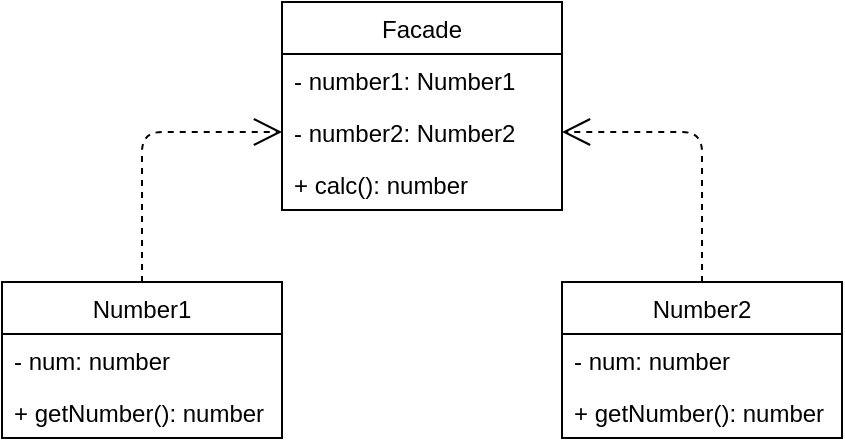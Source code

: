<mxfile>
    <diagram id="sLgraKbR9EJW8pEHfh0k" name="Page-1">
        <mxGraphModel dx="572" dy="420" grid="1" gridSize="10" guides="1" tooltips="1" connect="1" arrows="1" fold="1" page="1" pageScale="1" pageWidth="827" pageHeight="1169" math="0" shadow="0">
            <root>
                <mxCell id="0"/>
                <mxCell id="1" parent="0"/>
                <mxCell id="FwS-BpIj9YdaiwJeMQFm-13" style="edgeStyle=orthogonalEdgeStyle;rounded=0;orthogonalLoop=1;jettySize=auto;html=1;" parent="1" edge="1">
                    <mxGeometry relative="1" as="geometry">
                        <Array as="points">
                            <mxPoint x="423" y="120"/>
                            <mxPoint x="423" y="120"/>
                        </Array>
                        <mxPoint x="423" y="140" as="sourcePoint"/>
                    </mxGeometry>
                </mxCell>
                <mxCell id="FwS-BpIj9YdaiwJeMQFm-17" style="edgeStyle=orthogonalEdgeStyle;rounded=0;orthogonalLoop=1;jettySize=auto;html=1;entryX=0.5;entryY=1;entryDx=0;entryDy=0;" parent="1" edge="1">
                    <mxGeometry relative="1" as="geometry">
                        <Array as="points">
                            <mxPoint x="660" y="110"/>
                            <mxPoint x="423" y="110"/>
                        </Array>
                        <mxPoint x="423" y="80" as="targetPoint"/>
                    </mxGeometry>
                </mxCell>
                <mxCell id="362" value="Facade" style="swimlane;fontStyle=0;childLayout=stackLayout;horizontal=1;startSize=26;fillColor=none;horizontalStack=0;resizeParent=1;resizeParentMax=0;resizeLast=0;collapsible=1;marginBottom=0;" vertex="1" parent="1">
                    <mxGeometry x="480" y="40" width="140" height="104" as="geometry"/>
                </mxCell>
                <mxCell id="363" value="- number1: Number1" style="text;strokeColor=none;fillColor=none;align=left;verticalAlign=top;spacingLeft=4;spacingRight=4;overflow=hidden;rotatable=0;points=[[0,0.5],[1,0.5]];portConstraint=eastwest;" vertex="1" parent="362">
                    <mxGeometry y="26" width="140" height="26" as="geometry"/>
                </mxCell>
                <mxCell id="364" value="- number2: Number2" style="text;strokeColor=none;fillColor=none;align=left;verticalAlign=top;spacingLeft=4;spacingRight=4;overflow=hidden;rotatable=0;points=[[0,0.5],[1,0.5]];portConstraint=eastwest;" vertex="1" parent="362">
                    <mxGeometry y="52" width="140" height="26" as="geometry"/>
                </mxCell>
                <mxCell id="365" value="+ calc(): number" style="text;strokeColor=none;fillColor=none;align=left;verticalAlign=top;spacingLeft=4;spacingRight=4;overflow=hidden;rotatable=0;points=[[0,0.5],[1,0.5]];portConstraint=eastwest;" vertex="1" parent="362">
                    <mxGeometry y="78" width="140" height="26" as="geometry"/>
                </mxCell>
                <mxCell id="366" value="Number1" style="swimlane;fontStyle=0;childLayout=stackLayout;horizontal=1;startSize=26;fillColor=none;horizontalStack=0;resizeParent=1;resizeParentMax=0;resizeLast=0;collapsible=1;marginBottom=0;" vertex="1" parent="1">
                    <mxGeometry x="340" y="180" width="140" height="78" as="geometry"/>
                </mxCell>
                <mxCell id="367" value="- num: number" style="text;strokeColor=none;fillColor=none;align=left;verticalAlign=top;spacingLeft=4;spacingRight=4;overflow=hidden;rotatable=0;points=[[0,0.5],[1,0.5]];portConstraint=eastwest;" vertex="1" parent="366">
                    <mxGeometry y="26" width="140" height="26" as="geometry"/>
                </mxCell>
                <mxCell id="368" value="+ getNumber(): number" style="text;strokeColor=none;fillColor=none;align=left;verticalAlign=top;spacingLeft=4;spacingRight=4;overflow=hidden;rotatable=0;points=[[0,0.5],[1,0.5]];portConstraint=eastwest;" vertex="1" parent="366">
                    <mxGeometry y="52" width="140" height="26" as="geometry"/>
                </mxCell>
                <mxCell id="370" value="Number2" style="swimlane;fontStyle=0;childLayout=stackLayout;horizontal=1;startSize=26;fillColor=none;horizontalStack=0;resizeParent=1;resizeParentMax=0;resizeLast=0;collapsible=1;marginBottom=0;" vertex="1" parent="1">
                    <mxGeometry x="620" y="180" width="140" height="78" as="geometry"/>
                </mxCell>
                <mxCell id="371" value="- num: number" style="text;strokeColor=none;fillColor=none;align=left;verticalAlign=top;spacingLeft=4;spacingRight=4;overflow=hidden;rotatable=0;points=[[0,0.5],[1,0.5]];portConstraint=eastwest;" vertex="1" parent="370">
                    <mxGeometry y="26" width="140" height="26" as="geometry"/>
                </mxCell>
                <mxCell id="372" value="+ getNumber(): number" style="text;strokeColor=none;fillColor=none;align=left;verticalAlign=top;spacingLeft=4;spacingRight=4;overflow=hidden;rotatable=0;points=[[0,0.5],[1,0.5]];portConstraint=eastwest;" vertex="1" parent="370">
                    <mxGeometry y="52" width="140" height="26" as="geometry"/>
                </mxCell>
                <mxCell id="375" value="" style="endArrow=open;endSize=12;dashed=1;html=1;entryX=0;entryY=0.5;entryDx=0;entryDy=0;exitX=0.5;exitY=0;exitDx=0;exitDy=0;" edge="1" parent="1" source="366" target="364">
                    <mxGeometry x="-0.172" y="20" width="160" relative="1" as="geometry">
                        <mxPoint x="520" y="220" as="sourcePoint"/>
                        <mxPoint x="680" y="220" as="targetPoint"/>
                        <Array as="points">
                            <mxPoint x="410" y="105"/>
                        </Array>
                        <mxPoint as="offset"/>
                    </mxGeometry>
                </mxCell>
                <mxCell id="376" value="" style="endArrow=open;endSize=12;dashed=1;html=1;entryX=1;entryY=0.5;entryDx=0;entryDy=0;exitX=0.5;exitY=0;exitDx=0;exitDy=0;" edge="1" parent="1" source="370" target="364">
                    <mxGeometry x="-0.172" y="-20" width="160" relative="1" as="geometry">
                        <mxPoint x="520" y="220" as="sourcePoint"/>
                        <mxPoint x="680" y="210" as="targetPoint"/>
                        <Array as="points">
                            <mxPoint x="690" y="105"/>
                        </Array>
                        <mxPoint as="offset"/>
                    </mxGeometry>
                </mxCell>
            </root>
        </mxGraphModel>
    </diagram>
</mxfile>